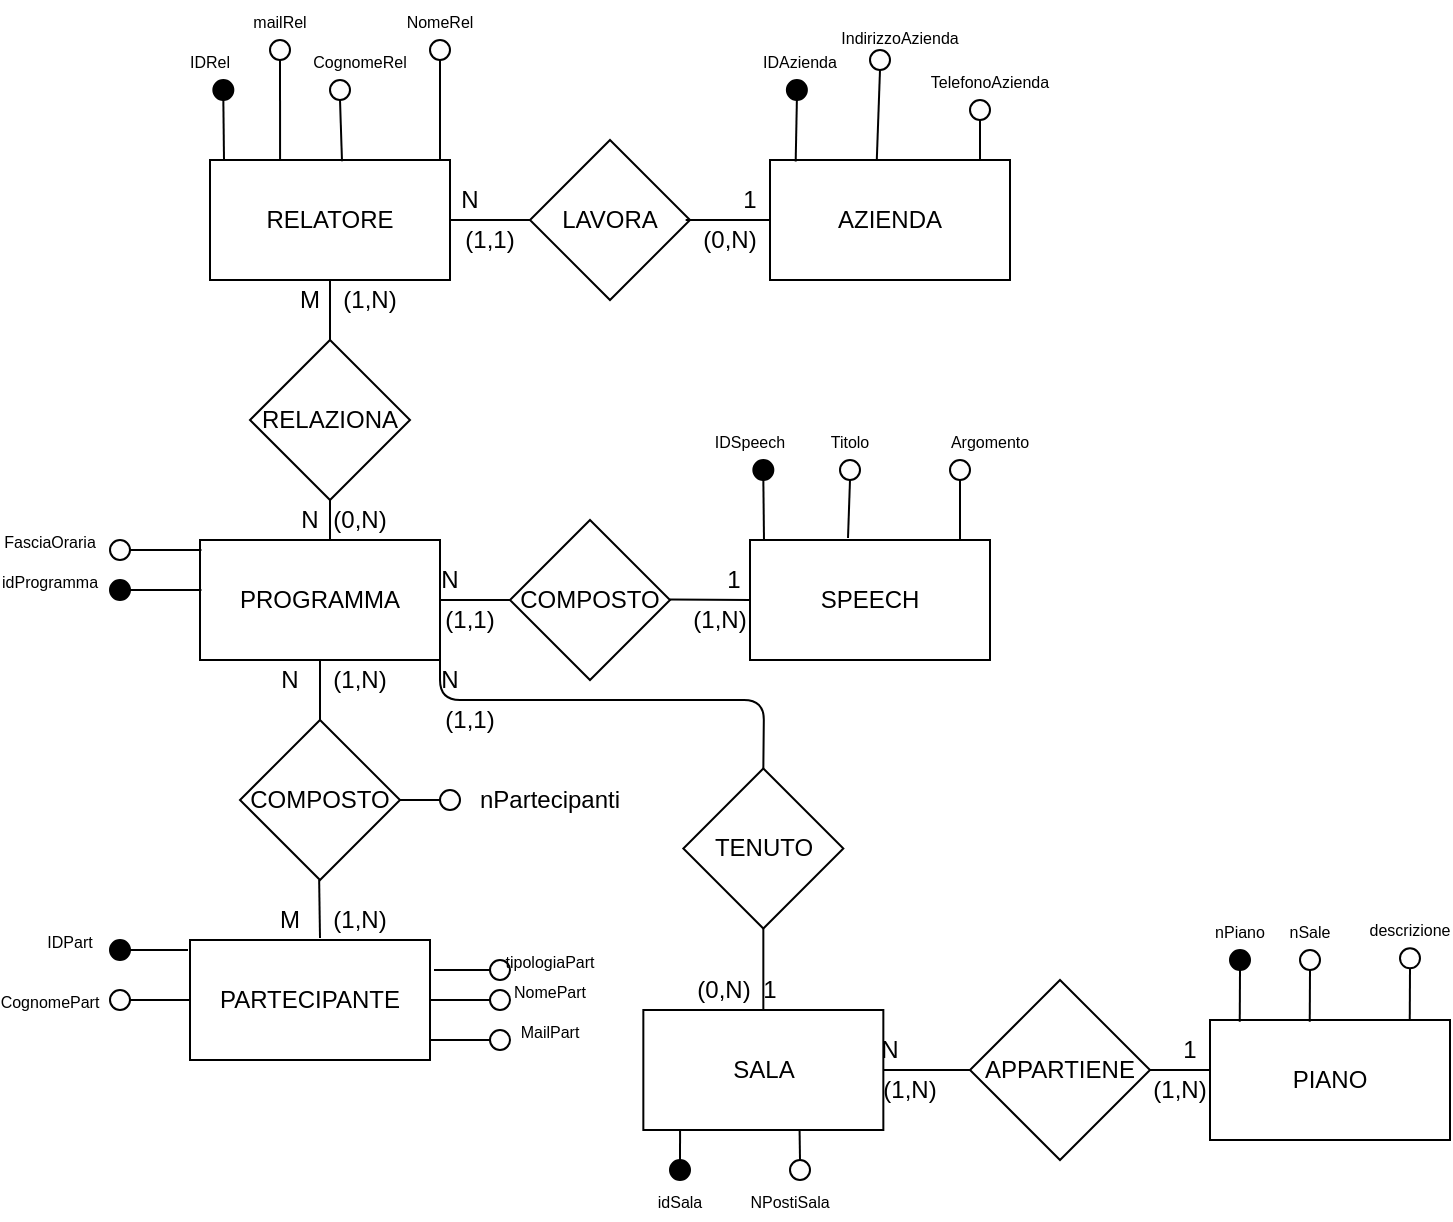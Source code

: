 <mxfile version="12.7.0" type="device"><diagram id="KVgTnMaVZ3CAqi8y_jDp" name="Page-1"><mxGraphModel dx="723" dy="388" grid="1" gridSize="10" guides="1" tooltips="1" connect="1" arrows="1" fold="1" page="1" pageScale="1" pageWidth="827" pageHeight="1169" math="0" shadow="0"><root><mxCell id="0"/><mxCell id="1" parent="0"/><mxCell id="FpLZOO_VPvzSZYmG7TCw-1" value="RELATORE" style="rounded=0;whiteSpace=wrap;html=1;" parent="1" vertex="1"><mxGeometry x="120" y="170" width="120" height="60" as="geometry"/></mxCell><mxCell id="FpLZOO_VPvzSZYmG7TCw-3" value="" style="ellipse;whiteSpace=wrap;html=1;aspect=fixed;fillColor=#000000;" parent="1" vertex="1"><mxGeometry x="121.67" y="130" width="10" height="10" as="geometry"/></mxCell><mxCell id="FpLZOO_VPvzSZYmG7TCw-4" value="" style="ellipse;whiteSpace=wrap;html=1;aspect=fixed;" parent="1" vertex="1"><mxGeometry x="150" y="110" width="10" height="10" as="geometry"/></mxCell><mxCell id="FpLZOO_VPvzSZYmG7TCw-5" value="" style="ellipse;whiteSpace=wrap;html=1;aspect=fixed;" parent="1" vertex="1"><mxGeometry x="180" y="130" width="10" height="10" as="geometry"/></mxCell><mxCell id="FpLZOO_VPvzSZYmG7TCw-6" value="" style="ellipse;whiteSpace=wrap;html=1;aspect=fixed;" parent="1" vertex="1"><mxGeometry x="230" y="110" width="10" height="10" as="geometry"/></mxCell><mxCell id="FpLZOO_VPvzSZYmG7TCw-7" value="" style="endArrow=none;html=1;entryX=0.5;entryY=1;entryDx=0;entryDy=0;" parent="1" target="FpLZOO_VPvzSZYmG7TCw-3" edge="1"><mxGeometry width="50" height="50" relative="1" as="geometry"><mxPoint x="127" y="170" as="sourcePoint"/><mxPoint x="300" y="110" as="targetPoint"/></mxGeometry></mxCell><mxCell id="FpLZOO_VPvzSZYmG7TCw-8" value="" style="endArrow=none;html=1;exitX=0.5;exitY=1;exitDx=0;exitDy=0;entryX=0.292;entryY=0;entryDx=0;entryDy=0;entryPerimeter=0;" parent="1" source="FpLZOO_VPvzSZYmG7TCw-4" target="FpLZOO_VPvzSZYmG7TCw-1" edge="1"><mxGeometry width="50" height="50" relative="1" as="geometry"><mxPoint x="260" y="170" as="sourcePoint"/><mxPoint x="310" y="120" as="targetPoint"/></mxGeometry></mxCell><mxCell id="FpLZOO_VPvzSZYmG7TCw-9" value="" style="endArrow=none;html=1;entryX=0.5;entryY=1;entryDx=0;entryDy=0;exitX=0.55;exitY=0.011;exitDx=0;exitDy=0;exitPerimeter=0;" parent="1" source="FpLZOO_VPvzSZYmG7TCw-1" target="FpLZOO_VPvzSZYmG7TCw-5" edge="1"><mxGeometry width="50" height="50" relative="1" as="geometry"><mxPoint x="300" y="160" as="sourcePoint"/><mxPoint x="350" y="110" as="targetPoint"/></mxGeometry></mxCell><mxCell id="FpLZOO_VPvzSZYmG7TCw-10" value="" style="endArrow=none;html=1;entryX=0.5;entryY=1;entryDx=0;entryDy=0;" parent="1" target="FpLZOO_VPvzSZYmG7TCw-6" edge="1"><mxGeometry width="50" height="50" relative="1" as="geometry"><mxPoint x="235" y="170" as="sourcePoint"/><mxPoint x="330" y="120" as="targetPoint"/></mxGeometry></mxCell><mxCell id="FpLZOO_VPvzSZYmG7TCw-11" value="&lt;font style=&quot;font-size: 8px&quot;&gt;IDRel&lt;/font&gt;" style="text;html=1;strokeColor=none;fillColor=none;align=center;verticalAlign=middle;whiteSpace=wrap;rounded=0;" parent="1" vertex="1"><mxGeometry x="100" y="110" width="40" height="20" as="geometry"/></mxCell><mxCell id="FpLZOO_VPvzSZYmG7TCw-12" value="&lt;font style=&quot;font-size: 8px&quot;&gt;mailRel&lt;/font&gt;" style="text;html=1;strokeColor=none;fillColor=none;align=center;verticalAlign=middle;whiteSpace=wrap;rounded=0;" parent="1" vertex="1"><mxGeometry x="135" y="90" width="40" height="20" as="geometry"/></mxCell><mxCell id="FpLZOO_VPvzSZYmG7TCw-13" value="&lt;font style=&quot;font-size: 8px&quot;&gt;CognomeRel&lt;/font&gt;" style="text;html=1;strokeColor=none;fillColor=none;align=center;verticalAlign=middle;whiteSpace=wrap;rounded=0;" parent="1" vertex="1"><mxGeometry x="175" y="110" width="40" height="20" as="geometry"/></mxCell><mxCell id="FpLZOO_VPvzSZYmG7TCw-15" value="&lt;font style=&quot;font-size: 8px&quot;&gt;NomeRel&lt;/font&gt;" style="text;html=1;strokeColor=none;fillColor=none;align=center;verticalAlign=middle;whiteSpace=wrap;rounded=0;" parent="1" vertex="1"><mxGeometry x="215" y="90" width="40" height="20" as="geometry"/></mxCell><mxCell id="FpLZOO_VPvzSZYmG7TCw-16" value="LAVORA" style="rhombus;whiteSpace=wrap;html=1;fillColor=none;" parent="1" vertex="1"><mxGeometry x="280" y="160" width="80" height="80" as="geometry"/></mxCell><mxCell id="FpLZOO_VPvzSZYmG7TCw-17" value="" style="endArrow=none;html=1;exitX=1;exitY=0.5;exitDx=0;exitDy=0;entryX=0;entryY=0.5;entryDx=0;entryDy=0;" parent="1" source="FpLZOO_VPvzSZYmG7TCw-1" target="FpLZOO_VPvzSZYmG7TCw-16" edge="1"><mxGeometry width="50" height="50" relative="1" as="geometry"><mxPoint x="270" y="260" as="sourcePoint"/><mxPoint x="320" y="210" as="targetPoint"/></mxGeometry></mxCell><mxCell id="FpLZOO_VPvzSZYmG7TCw-18" value="" style="endArrow=none;html=1;exitX=1;exitY=0.5;exitDx=0;exitDy=0;" parent="1" edge="1"><mxGeometry width="50" height="50" relative="1" as="geometry"><mxPoint x="357.83" y="200" as="sourcePoint"/><mxPoint x="400" y="200" as="targetPoint"/></mxGeometry></mxCell><mxCell id="FpLZOO_VPvzSZYmG7TCw-19" value="AZIENDA" style="rounded=0;whiteSpace=wrap;html=1;" parent="1" vertex="1"><mxGeometry x="400" y="170" width="120" height="60" as="geometry"/></mxCell><mxCell id="FpLZOO_VPvzSZYmG7TCw-20" value="" style="ellipse;whiteSpace=wrap;html=1;aspect=fixed;fillColor=#000000;" parent="1" vertex="1"><mxGeometry x="408.44" y="130" width="10" height="10" as="geometry"/></mxCell><mxCell id="FpLZOO_VPvzSZYmG7TCw-21" value="" style="ellipse;whiteSpace=wrap;html=1;aspect=fixed;" parent="1" vertex="1"><mxGeometry x="450" y="115" width="10" height="10" as="geometry"/></mxCell><mxCell id="FpLZOO_VPvzSZYmG7TCw-22" value="" style="ellipse;whiteSpace=wrap;html=1;aspect=fixed;" parent="1" vertex="1"><mxGeometry x="500" y="140" width="10" height="10" as="geometry"/></mxCell><mxCell id="FpLZOO_VPvzSZYmG7TCw-24" value="" style="endArrow=none;html=1;entryX=0.5;entryY=1;entryDx=0;entryDy=0;exitX=0.107;exitY=0.012;exitDx=0;exitDy=0;exitPerimeter=0;" parent="1" source="FpLZOO_VPvzSZYmG7TCw-19" target="FpLZOO_VPvzSZYmG7TCw-20" edge="1"><mxGeometry width="50" height="50" relative="1" as="geometry"><mxPoint x="547" y="170" as="sourcePoint"/><mxPoint x="720" y="110" as="targetPoint"/></mxGeometry></mxCell><mxCell id="FpLZOO_VPvzSZYmG7TCw-25" value="" style="endArrow=none;html=1;exitX=0.5;exitY=1;exitDx=0;exitDy=0;entryX=0.445;entryY=-0.002;entryDx=0;entryDy=0;entryPerimeter=0;" parent="1" source="FpLZOO_VPvzSZYmG7TCw-21" target="FpLZOO_VPvzSZYmG7TCw-19" edge="1"><mxGeometry width="50" height="50" relative="1" as="geometry"><mxPoint x="680" y="170" as="sourcePoint"/><mxPoint x="589" y="169" as="targetPoint"/><Array as="points"/></mxGeometry></mxCell><mxCell id="FpLZOO_VPvzSZYmG7TCw-26" value="" style="endArrow=none;html=1;entryX=0.5;entryY=1;entryDx=0;entryDy=0;exitX=0.875;exitY=0.007;exitDx=0;exitDy=0;exitPerimeter=0;" parent="1" source="FpLZOO_VPvzSZYmG7TCw-19" target="FpLZOO_VPvzSZYmG7TCw-22" edge="1"><mxGeometry width="50" height="50" relative="1" as="geometry"><mxPoint x="720" y="160" as="sourcePoint"/><mxPoint x="770" y="110" as="targetPoint"/></mxGeometry></mxCell><mxCell id="FpLZOO_VPvzSZYmG7TCw-28" value="&lt;font style=&quot;font-size: 8px&quot;&gt;IndirizzoAzienda&lt;br&gt;&lt;br&gt;&lt;/font&gt;" style="text;html=1;strokeColor=none;fillColor=none;align=center;verticalAlign=middle;whiteSpace=wrap;rounded=0;" parent="1" vertex="1"><mxGeometry x="445" y="105" width="40" height="20" as="geometry"/></mxCell><mxCell id="FpLZOO_VPvzSZYmG7TCw-29" value="&lt;font style=&quot;font-size: 8px&quot;&gt;TelefonoAzienda&lt;/font&gt;" style="text;html=1;strokeColor=none;fillColor=none;align=center;verticalAlign=middle;whiteSpace=wrap;rounded=0;" parent="1" vertex="1"><mxGeometry x="490" y="120" width="40" height="20" as="geometry"/></mxCell><mxCell id="FpLZOO_VPvzSZYmG7TCw-30" value="&lt;font style=&quot;font-size: 8px&quot;&gt;IDAzienda&lt;/font&gt;" style="text;html=1;strokeColor=none;fillColor=none;align=center;verticalAlign=middle;whiteSpace=wrap;rounded=0;" parent="1" vertex="1"><mxGeometry x="395" y="110" width="40" height="20" as="geometry"/></mxCell><mxCell id="FpLZOO_VPvzSZYmG7TCw-31" value="N" style="text;html=1;strokeColor=none;fillColor=none;align=center;verticalAlign=middle;whiteSpace=wrap;rounded=0;" parent="1" vertex="1"><mxGeometry x="230" y="180" width="40" height="20" as="geometry"/></mxCell><mxCell id="FpLZOO_VPvzSZYmG7TCw-32" value="1" style="text;html=1;strokeColor=none;fillColor=none;align=center;verticalAlign=middle;whiteSpace=wrap;rounded=0;" parent="1" vertex="1"><mxGeometry x="370.0" y="180" width="40" height="20" as="geometry"/></mxCell><mxCell id="FpLZOO_VPvzSZYmG7TCw-33" value="(1,1)" style="text;html=1;strokeColor=none;fillColor=none;align=center;verticalAlign=middle;whiteSpace=wrap;rounded=0;" parent="1" vertex="1"><mxGeometry x="240" y="200" width="40" height="20" as="geometry"/></mxCell><mxCell id="FpLZOO_VPvzSZYmG7TCw-34" value="(0,N)" style="text;html=1;strokeColor=none;fillColor=none;align=center;verticalAlign=middle;whiteSpace=wrap;rounded=0;" parent="1" vertex="1"><mxGeometry x="360" y="200" width="40" height="20" as="geometry"/></mxCell><mxCell id="FpLZOO_VPvzSZYmG7TCw-36" value="RELAZIONA" style="rhombus;whiteSpace=wrap;html=1;fillColor=none;" parent="1" vertex="1"><mxGeometry x="140" y="260" width="80" height="80" as="geometry"/></mxCell><mxCell id="FpLZOO_VPvzSZYmG7TCw-37" value="" style="endArrow=none;html=1;exitX=0.5;exitY=0;exitDx=0;exitDy=0;entryX=0.5;entryY=1;entryDx=0;entryDy=0;" parent="1" source="FpLZOO_VPvzSZYmG7TCw-36" target="FpLZOO_VPvzSZYmG7TCw-1" edge="1"><mxGeometry width="50" height="50" relative="1" as="geometry"><mxPoint x="230" y="410" as="sourcePoint"/><mxPoint x="280" y="360" as="targetPoint"/></mxGeometry></mxCell><mxCell id="FpLZOO_VPvzSZYmG7TCw-39" value="PROGRAMMA" style="rounded=0;whiteSpace=wrap;html=1;" parent="1" vertex="1"><mxGeometry x="115" y="360" width="120" height="60" as="geometry"/></mxCell><mxCell id="FpLZOO_VPvzSZYmG7TCw-40" value="" style="ellipse;whiteSpace=wrap;html=1;aspect=fixed;fillColor=none;" parent="1" vertex="1"><mxGeometry x="70.0" y="360" width="10" height="10" as="geometry"/></mxCell><mxCell id="FpLZOO_VPvzSZYmG7TCw-43" value="" style="endArrow=none;html=1;entryX=1;entryY=0.5;entryDx=0;entryDy=0;exitX=0.006;exitY=0.083;exitDx=0;exitDy=0;exitPerimeter=0;" parent="1" source="FpLZOO_VPvzSZYmG7TCw-39" target="FpLZOO_VPvzSZYmG7TCw-40" edge="1"><mxGeometry width="50" height="50" relative="1" as="geometry"><mxPoint x="125" y="359" as="sourcePoint"/><mxPoint x="295" y="300" as="targetPoint"/></mxGeometry></mxCell><mxCell id="FpLZOO_VPvzSZYmG7TCw-48" value="&lt;font style=&quot;font-size: 8px&quot;&gt;FasciaOraria&lt;/font&gt;" style="text;html=1;strokeColor=none;fillColor=none;align=center;verticalAlign=middle;whiteSpace=wrap;rounded=0;" parent="1" vertex="1"><mxGeometry x="20" y="350" width="40" height="20" as="geometry"/></mxCell><mxCell id="FpLZOO_VPvzSZYmG7TCw-49" value="COMPOSTO" style="rhombus;whiteSpace=wrap;html=1;fillColor=none;" parent="1" vertex="1"><mxGeometry x="270" y="350" width="80" height="80" as="geometry"/></mxCell><mxCell id="FpLZOO_VPvzSZYmG7TCw-50" value="" style="endArrow=none;html=1;exitX=1;exitY=0.5;exitDx=0;exitDy=0;entryX=0;entryY=0.5;entryDx=0;entryDy=0;" parent="1" target="FpLZOO_VPvzSZYmG7TCw-49" edge="1"><mxGeometry width="50" height="50" relative="1" as="geometry"><mxPoint x="235" y="390" as="sourcePoint"/><mxPoint x="315" y="400" as="targetPoint"/></mxGeometry></mxCell><mxCell id="FpLZOO_VPvzSZYmG7TCw-52" value="SPEECH" style="rounded=0;whiteSpace=wrap;html=1;" parent="1" vertex="1"><mxGeometry x="390.0" y="360" width="120" height="60" as="geometry"/></mxCell><mxCell id="FpLZOO_VPvzSZYmG7TCw-53" value="" style="ellipse;whiteSpace=wrap;html=1;aspect=fixed;fillColor=#000000;" parent="1" vertex="1"><mxGeometry x="391.67" y="320" width="10" height="10" as="geometry"/></mxCell><mxCell id="FpLZOO_VPvzSZYmG7TCw-54" value="" style="ellipse;whiteSpace=wrap;html=1;aspect=fixed;" parent="1" vertex="1"><mxGeometry x="435.0" y="320" width="10" height="10" as="geometry"/></mxCell><mxCell id="FpLZOO_VPvzSZYmG7TCw-55" value="" style="ellipse;whiteSpace=wrap;html=1;aspect=fixed;" parent="1" vertex="1"><mxGeometry x="490" y="320" width="10" height="10" as="geometry"/></mxCell><mxCell id="FpLZOO_VPvzSZYmG7TCw-56" value="" style="endArrow=none;html=1;entryX=0.5;entryY=1;entryDx=0;entryDy=0;" parent="1" target="FpLZOO_VPvzSZYmG7TCw-53" edge="1"><mxGeometry width="50" height="50" relative="1" as="geometry"><mxPoint x="397.0" y="360" as="sourcePoint"/><mxPoint x="570" y="300" as="targetPoint"/></mxGeometry></mxCell><mxCell id="FpLZOO_VPvzSZYmG7TCw-57" value="" style="endArrow=none;html=1;exitX=0.5;exitY=1;exitDx=0;exitDy=0;" parent="1" source="FpLZOO_VPvzSZYmG7TCw-54" edge="1"><mxGeometry width="50" height="50" relative="1" as="geometry"><mxPoint x="530" y="360" as="sourcePoint"/><mxPoint x="439.0" y="359" as="targetPoint"/><Array as="points"/></mxGeometry></mxCell><mxCell id="FpLZOO_VPvzSZYmG7TCw-58" value="" style="endArrow=none;html=1;entryX=0.5;entryY=1;entryDx=0;entryDy=0;exitX=0.875;exitY=0.007;exitDx=0;exitDy=0;exitPerimeter=0;" parent="1" source="FpLZOO_VPvzSZYmG7TCw-52" target="FpLZOO_VPvzSZYmG7TCw-55" edge="1"><mxGeometry width="50" height="50" relative="1" as="geometry"><mxPoint x="570" y="350" as="sourcePoint"/><mxPoint x="620" y="300" as="targetPoint"/></mxGeometry></mxCell><mxCell id="FpLZOO_VPvzSZYmG7TCw-59" value="&lt;font style=&quot;font-size: 8px&quot;&gt;Titolo&lt;br&gt;&lt;/font&gt;" style="text;html=1;strokeColor=none;fillColor=none;align=center;verticalAlign=middle;whiteSpace=wrap;rounded=0;" parent="1" vertex="1"><mxGeometry x="420.0" y="300" width="40" height="20" as="geometry"/></mxCell><mxCell id="FpLZOO_VPvzSZYmG7TCw-60" value="&lt;font style=&quot;font-size: 8px&quot;&gt;Argomento&lt;/font&gt;" style="text;html=1;strokeColor=none;fillColor=none;align=center;verticalAlign=middle;whiteSpace=wrap;rounded=0;" parent="1" vertex="1"><mxGeometry x="490" y="300" width="40" height="20" as="geometry"/></mxCell><mxCell id="FpLZOO_VPvzSZYmG7TCw-61" value="&lt;font style=&quot;font-size: 8px&quot;&gt;IDSpeech&lt;/font&gt;" style="text;html=1;strokeColor=none;fillColor=none;align=center;verticalAlign=middle;whiteSpace=wrap;rounded=0;" parent="1" vertex="1"><mxGeometry x="370" y="300" width="40" height="20" as="geometry"/></mxCell><mxCell id="FpLZOO_VPvzSZYmG7TCw-62" value="COMPOSTO" style="rhombus;whiteSpace=wrap;html=1;fillColor=none;" parent="1" vertex="1"><mxGeometry x="135" y="450" width="80" height="80" as="geometry"/></mxCell><mxCell id="FpLZOO_VPvzSZYmG7TCw-63" value="" style="endArrow=none;html=1;exitX=0.5;exitY=0;exitDx=0;exitDy=0;entryX=0.5;entryY=1;entryDx=0;entryDy=0;" parent="1" source="FpLZOO_VPvzSZYmG7TCw-62" target="FpLZOO_VPvzSZYmG7TCw-39" edge="1"><mxGeometry width="50" height="50" relative="1" as="geometry"><mxPoint x="170" y="500" as="sourcePoint"/><mxPoint x="220" y="450" as="targetPoint"/></mxGeometry></mxCell><mxCell id="FpLZOO_VPvzSZYmG7TCw-64" value="" style="endArrow=none;html=1;entryX=0.5;entryY=1;entryDx=0;entryDy=0;" parent="1" edge="1"><mxGeometry width="50" height="50" relative="1" as="geometry"><mxPoint x="175" y="559" as="sourcePoint"/><mxPoint x="174.58" y="530" as="targetPoint"/></mxGeometry></mxCell><mxCell id="FpLZOO_VPvzSZYmG7TCw-65" value="PARTECIPANTE" style="rounded=0;whiteSpace=wrap;html=1;" parent="1" vertex="1"><mxGeometry x="110.0" y="560" width="120" height="60" as="geometry"/></mxCell><mxCell id="FpLZOO_VPvzSZYmG7TCw-66" value="" style="ellipse;whiteSpace=wrap;html=1;aspect=fixed;fillColor=#000000;" parent="1" vertex="1"><mxGeometry x="70.0" y="560" width="10" height="10" as="geometry"/></mxCell><mxCell id="FpLZOO_VPvzSZYmG7TCw-67" value="" style="ellipse;whiteSpace=wrap;html=1;aspect=fixed;" parent="1" vertex="1"><mxGeometry x="70.0" y="585" width="10" height="10" as="geometry"/></mxCell><mxCell id="FpLZOO_VPvzSZYmG7TCw-68" value="" style="ellipse;whiteSpace=wrap;html=1;aspect=fixed;" parent="1" vertex="1"><mxGeometry x="260.0" y="585" width="10" height="10" as="geometry"/></mxCell><mxCell id="FpLZOO_VPvzSZYmG7TCw-69" value="" style="endArrow=none;html=1;entryX=1;entryY=0.5;entryDx=0;entryDy=0;" parent="1" target="FpLZOO_VPvzSZYmG7TCw-66" edge="1"><mxGeometry width="50" height="50" relative="1" as="geometry"><mxPoint x="109" y="565" as="sourcePoint"/><mxPoint x="290.0" y="500" as="targetPoint"/></mxGeometry></mxCell><mxCell id="FpLZOO_VPvzSZYmG7TCw-70" value="" style="endArrow=none;html=1;exitX=1;exitY=0.5;exitDx=0;exitDy=0;entryX=0;entryY=0.5;entryDx=0;entryDy=0;" parent="1" source="FpLZOO_VPvzSZYmG7TCw-67" target="FpLZOO_VPvzSZYmG7TCw-65" edge="1"><mxGeometry width="50" height="50" relative="1" as="geometry"><mxPoint x="250.0" y="560" as="sourcePoint"/><mxPoint x="107" y="590" as="targetPoint"/><Array as="points"/></mxGeometry></mxCell><mxCell id="FpLZOO_VPvzSZYmG7TCw-71" value="" style="endArrow=none;html=1;exitX=1;exitY=0.5;exitDx=0;exitDy=0;" parent="1" source="FpLZOO_VPvzSZYmG7TCw-65" edge="1"><mxGeometry width="50" height="50" relative="1" as="geometry"><mxPoint x="290.0" y="550" as="sourcePoint"/><mxPoint x="260" y="590" as="targetPoint"/></mxGeometry></mxCell><mxCell id="FpLZOO_VPvzSZYmG7TCw-72" value="&lt;font style=&quot;font-size: 8px&quot;&gt;CognomePart&lt;br&gt;&lt;/font&gt;" style="text;html=1;strokeColor=none;fillColor=none;align=center;verticalAlign=middle;whiteSpace=wrap;rounded=0;" parent="1" vertex="1"><mxGeometry x="20.0" y="580" width="40" height="20" as="geometry"/></mxCell><mxCell id="FpLZOO_VPvzSZYmG7TCw-73" value="&lt;font style=&quot;font-size: 8px&quot;&gt;NomePart&lt;/font&gt;" style="text;html=1;strokeColor=none;fillColor=none;align=center;verticalAlign=middle;whiteSpace=wrap;rounded=0;" parent="1" vertex="1"><mxGeometry x="270.0" y="575" width="40" height="20" as="geometry"/></mxCell><mxCell id="FpLZOO_VPvzSZYmG7TCw-74" value="&lt;font style=&quot;font-size: 8px&quot;&gt;IDPart&lt;/font&gt;" style="text;html=1;strokeColor=none;fillColor=none;align=center;verticalAlign=middle;whiteSpace=wrap;rounded=0;" parent="1" vertex="1"><mxGeometry x="30.0" y="550" width="40" height="20" as="geometry"/></mxCell><mxCell id="FpLZOO_VPvzSZYmG7TCw-75" value="" style="ellipse;whiteSpace=wrap;html=1;aspect=fixed;" parent="1" vertex="1"><mxGeometry x="260.0" y="570" width="10" height="10" as="geometry"/></mxCell><mxCell id="FpLZOO_VPvzSZYmG7TCw-76" value="" style="endArrow=none;html=1;entryX=0;entryY=0.5;entryDx=0;entryDy=0;" parent="1" target="FpLZOO_VPvzSZYmG7TCw-75" edge="1"><mxGeometry width="50" height="50" relative="1" as="geometry"><mxPoint x="232" y="575" as="sourcePoint"/><mxPoint x="390.0" y="550" as="targetPoint"/></mxGeometry></mxCell><mxCell id="FpLZOO_VPvzSZYmG7TCw-77" value="&lt;font style=&quot;font-size: 8px&quot;&gt;tipologiaPart&lt;/font&gt;" style="text;html=1;strokeColor=none;fillColor=none;align=center;verticalAlign=middle;whiteSpace=wrap;rounded=0;" parent="1" vertex="1"><mxGeometry x="270.0" y="560" width="40" height="20" as="geometry"/></mxCell><mxCell id="FpLZOO_VPvzSZYmG7TCw-78" value="" style="ellipse;whiteSpace=wrap;html=1;aspect=fixed;" parent="1" vertex="1"><mxGeometry x="260.0" y="605" width="10" height="10" as="geometry"/></mxCell><mxCell id="FpLZOO_VPvzSZYmG7TCw-79" value="" style="endArrow=none;html=1;exitX=1;exitY=0.5;exitDx=0;exitDy=0;" parent="1" edge="1"><mxGeometry width="50" height="50" relative="1" as="geometry"><mxPoint x="230.0" y="610" as="sourcePoint"/><mxPoint x="260" y="610" as="targetPoint"/></mxGeometry></mxCell><mxCell id="FpLZOO_VPvzSZYmG7TCw-80" value="&lt;font style=&quot;font-size: 8px&quot;&gt;MailPart&lt;/font&gt;" style="text;html=1;strokeColor=none;fillColor=none;align=center;verticalAlign=middle;whiteSpace=wrap;rounded=0;" parent="1" vertex="1"><mxGeometry x="270.0" y="595" width="40" height="20" as="geometry"/></mxCell><mxCell id="FpLZOO_VPvzSZYmG7TCw-82" value="" style="endArrow=none;html=1;exitX=1;exitY=0.5;exitDx=0;exitDy=0;entryX=0;entryY=0.5;entryDx=0;entryDy=0;" parent="1" target="FpLZOO_VPvzSZYmG7TCw-52" edge="1"><mxGeometry width="50" height="50" relative="1" as="geometry"><mxPoint x="350" y="389.8" as="sourcePoint"/><mxPoint x="385" y="389.8" as="targetPoint"/></mxGeometry></mxCell><mxCell id="FpLZOO_VPvzSZYmG7TCw-85" value="TENUTO" style="rhombus;whiteSpace=wrap;html=1;fillColor=none;" parent="1" vertex="1"><mxGeometry x="356.67" y="474.24" width="80" height="80" as="geometry"/></mxCell><mxCell id="FpLZOO_VPvzSZYmG7TCw-86" value="" style="endArrow=none;html=1;exitX=1;exitY=1;exitDx=0;exitDy=0;entryX=0.5;entryY=0;entryDx=0;entryDy=0;" parent="1" source="FpLZOO_VPvzSZYmG7TCw-39" target="FpLZOO_VPvzSZYmG7TCw-85" edge="1"><mxGeometry width="50" height="50" relative="1" as="geometry"><mxPoint x="240" y="420" as="sourcePoint"/><mxPoint x="310" y="460" as="targetPoint"/><Array as="points"><mxPoint x="235" y="440"/><mxPoint x="397" y="440"/></Array></mxGeometry></mxCell><mxCell id="FpLZOO_VPvzSZYmG7TCw-87" value="SALA" style="rounded=0;whiteSpace=wrap;html=1;fillColor=none;" parent="1" vertex="1"><mxGeometry x="336.67" y="595" width="120" height="60" as="geometry"/></mxCell><mxCell id="FpLZOO_VPvzSZYmG7TCw-88" value="" style="endArrow=none;html=1;exitX=0.5;exitY=0;exitDx=0;exitDy=0;entryX=0.5;entryY=1;entryDx=0;entryDy=0;" parent="1" source="FpLZOO_VPvzSZYmG7TCw-87" target="FpLZOO_VPvzSZYmG7TCw-85" edge="1"><mxGeometry width="50" height="50" relative="1" as="geometry"><mxPoint x="430" y="590" as="sourcePoint"/><mxPoint x="480" y="540" as="targetPoint"/></mxGeometry></mxCell><mxCell id="FpLZOO_VPvzSZYmG7TCw-89" value="" style="ellipse;whiteSpace=wrap;html=1;aspect=fixed;fillColor=#000000;" parent="1" vertex="1"><mxGeometry x="350" y="670" width="10" height="10" as="geometry"/></mxCell><mxCell id="FpLZOO_VPvzSZYmG7TCw-90" value="" style="ellipse;whiteSpace=wrap;html=1;aspect=fixed;" parent="1" vertex="1"><mxGeometry x="410.0" y="670" width="10" height="10" as="geometry"/></mxCell><mxCell id="FpLZOO_VPvzSZYmG7TCw-91" value="" style="endArrow=none;html=1;entryX=0.5;entryY=0;entryDx=0;entryDy=0;exitX=0.153;exitY=1;exitDx=0;exitDy=0;exitPerimeter=0;" parent="1" source="FpLZOO_VPvzSZYmG7TCw-87" target="FpLZOO_VPvzSZYmG7TCw-89" edge="1"><mxGeometry width="50" height="50" relative="1" as="geometry"><mxPoint x="444" y="705" as="sourcePoint"/><mxPoint x="625" y="640" as="targetPoint"/></mxGeometry></mxCell><mxCell id="FpLZOO_VPvzSZYmG7TCw-92" value="" style="endArrow=none;html=1;exitX=0.5;exitY=0;exitDx=0;exitDy=0;entryX=0.651;entryY=1;entryDx=0;entryDy=0;entryPerimeter=0;" parent="1" source="FpLZOO_VPvzSZYmG7TCw-90" target="FpLZOO_VPvzSZYmG7TCw-87" edge="1"><mxGeometry width="50" height="50" relative="1" as="geometry"><mxPoint x="585" y="700" as="sourcePoint"/><mxPoint x="445" y="730" as="targetPoint"/><Array as="points"/></mxGeometry></mxCell><mxCell id="FpLZOO_VPvzSZYmG7TCw-93" value="&lt;font style=&quot;font-size: 8px&quot;&gt;NPostiSala&lt;br&gt;&lt;/font&gt;" style="text;html=1;strokeColor=none;fillColor=none;align=center;verticalAlign=middle;whiteSpace=wrap;rounded=0;" parent="1" vertex="1"><mxGeometry x="390.0" y="680" width="40" height="20" as="geometry"/></mxCell><mxCell id="FpLZOO_VPvzSZYmG7TCw-94" value="&lt;font style=&quot;font-size: 8px&quot;&gt;idSala&lt;/font&gt;" style="text;html=1;strokeColor=none;fillColor=none;align=center;verticalAlign=middle;whiteSpace=wrap;rounded=0;" parent="1" vertex="1"><mxGeometry x="335.0" y="680" width="40" height="20" as="geometry"/></mxCell><mxCell id="FpLZOO_VPvzSZYmG7TCw-96" value="" style="endArrow=none;html=1;entryX=0.5;entryY=1;entryDx=0;entryDy=0;" parent="1" edge="1"><mxGeometry width="50" height="50" relative="1" as="geometry"><mxPoint x="180" y="360" as="sourcePoint"/><mxPoint x="180" y="340" as="targetPoint"/></mxGeometry></mxCell><mxCell id="FpLZOO_VPvzSZYmG7TCw-97" value="APPARTIENE" style="rhombus;whiteSpace=wrap;html=1;fillColor=none;" parent="1" vertex="1"><mxGeometry x="500" y="580" width="90" height="90" as="geometry"/></mxCell><mxCell id="FpLZOO_VPvzSZYmG7TCw-98" value="" style="endArrow=none;html=1;exitX=1;exitY=0.5;exitDx=0;exitDy=0;entryX=0;entryY=0.5;entryDx=0;entryDy=0;" parent="1" source="FpLZOO_VPvzSZYmG7TCw-87" target="FpLZOO_VPvzSZYmG7TCw-97" edge="1"><mxGeometry width="50" height="50" relative="1" as="geometry"><mxPoint x="480" y="720" as="sourcePoint"/><mxPoint x="530" y="670" as="targetPoint"/></mxGeometry></mxCell><mxCell id="FpLZOO_VPvzSZYmG7TCw-99" value="" style="endArrow=none;html=1;exitX=1;exitY=0.5;exitDx=0;exitDy=0;" parent="1" source="FpLZOO_VPvzSZYmG7TCw-97" edge="1"><mxGeometry width="50" height="50" relative="1" as="geometry"><mxPoint x="600" y="640" as="sourcePoint"/><mxPoint x="620" y="625" as="targetPoint"/></mxGeometry></mxCell><mxCell id="FpLZOO_VPvzSZYmG7TCw-100" value="PIANO" style="rounded=0;whiteSpace=wrap;html=1;fillColor=none;" parent="1" vertex="1"><mxGeometry x="620" y="600" width="120" height="60" as="geometry"/></mxCell><mxCell id="FpLZOO_VPvzSZYmG7TCw-101" value="" style="ellipse;whiteSpace=wrap;html=1;aspect=fixed;fillColor=#000000;" parent="1" vertex="1"><mxGeometry x="630" y="565" width="10" height="10" as="geometry"/></mxCell><mxCell id="FpLZOO_VPvzSZYmG7TCw-102" value="" style="endArrow=none;html=1;exitX=0.124;exitY=0.014;exitDx=0;exitDy=0;exitPerimeter=0;entryX=0.5;entryY=1;entryDx=0;entryDy=0;" parent="1" source="FpLZOO_VPvzSZYmG7TCw-100" target="FpLZOO_VPvzSZYmG7TCw-101" edge="1"><mxGeometry width="50" height="50" relative="1" as="geometry"><mxPoint x="660" y="590" as="sourcePoint"/><mxPoint x="710" y="540" as="targetPoint"/></mxGeometry></mxCell><mxCell id="FpLZOO_VPvzSZYmG7TCw-103" value="&lt;font style=&quot;font-size: 8px&quot;&gt;nPiano&lt;/font&gt;" style="text;html=1;strokeColor=none;fillColor=none;align=center;verticalAlign=middle;whiteSpace=wrap;rounded=0;" parent="1" vertex="1"><mxGeometry x="615" y="545" width="40" height="20" as="geometry"/></mxCell><mxCell id="FpLZOO_VPvzSZYmG7TCw-104" value="M" style="text;html=1;strokeColor=none;fillColor=none;align=center;verticalAlign=middle;whiteSpace=wrap;rounded=0;" parent="1" vertex="1"><mxGeometry x="150" y="230" width="40" height="20" as="geometry"/></mxCell><mxCell id="FpLZOO_VPvzSZYmG7TCw-105" value="N" style="text;html=1;strokeColor=none;fillColor=none;align=center;verticalAlign=middle;whiteSpace=wrap;rounded=0;" parent="1" vertex="1"><mxGeometry x="150" y="340" width="40" height="20" as="geometry"/></mxCell><mxCell id="FpLZOO_VPvzSZYmG7TCw-106" value="N" style="text;html=1;strokeColor=none;fillColor=none;align=center;verticalAlign=middle;whiteSpace=wrap;rounded=0;" parent="1" vertex="1"><mxGeometry x="140" y="420" width="40" height="20" as="geometry"/></mxCell><mxCell id="FpLZOO_VPvzSZYmG7TCw-107" value="M" style="text;html=1;strokeColor=none;fillColor=none;align=center;verticalAlign=middle;whiteSpace=wrap;rounded=0;" parent="1" vertex="1"><mxGeometry x="140" y="540" width="40" height="20" as="geometry"/></mxCell><mxCell id="FpLZOO_VPvzSZYmG7TCw-108" value="N" style="text;html=1;strokeColor=none;fillColor=none;align=center;verticalAlign=middle;whiteSpace=wrap;rounded=0;" parent="1" vertex="1"><mxGeometry x="220" y="370" width="40" height="20" as="geometry"/></mxCell><mxCell id="FpLZOO_VPvzSZYmG7TCw-109" value="1" style="text;html=1;strokeColor=none;fillColor=none;align=center;verticalAlign=middle;whiteSpace=wrap;rounded=0;" parent="1" vertex="1"><mxGeometry x="361.67" y="370" width="40" height="20" as="geometry"/></mxCell><mxCell id="FpLZOO_VPvzSZYmG7TCw-110" value="N" style="text;html=1;strokeColor=none;fillColor=none;align=center;verticalAlign=middle;whiteSpace=wrap;rounded=0;" parent="1" vertex="1"><mxGeometry x="220" y="420" width="40" height="20" as="geometry"/></mxCell><mxCell id="FpLZOO_VPvzSZYmG7TCw-111" value="N" style="text;html=1;strokeColor=none;fillColor=none;align=center;verticalAlign=middle;whiteSpace=wrap;rounded=0;" parent="1" vertex="1"><mxGeometry x="440" y="605" width="40" height="20" as="geometry"/></mxCell><mxCell id="FpLZOO_VPvzSZYmG7TCw-112" value="1" style="text;html=1;strokeColor=none;fillColor=none;align=center;verticalAlign=middle;whiteSpace=wrap;rounded=0;" parent="1" vertex="1"><mxGeometry x="380" y="575" width="40" height="20" as="geometry"/></mxCell><mxCell id="FpLZOO_VPvzSZYmG7TCw-113" value="1" style="text;html=1;strokeColor=none;fillColor=none;align=center;verticalAlign=middle;whiteSpace=wrap;rounded=0;" parent="1" vertex="1"><mxGeometry x="590" y="605" width="40" height="20" as="geometry"/></mxCell><mxCell id="FpLZOO_VPvzSZYmG7TCw-114" value="(1,N)" style="text;html=1;strokeColor=none;fillColor=none;align=center;verticalAlign=middle;whiteSpace=wrap;rounded=0;" parent="1" vertex="1"><mxGeometry x="450" y="625" width="40" height="20" as="geometry"/></mxCell><mxCell id="FpLZOO_VPvzSZYmG7TCw-115" value="(1,N)" style="text;html=1;strokeColor=none;fillColor=none;align=center;verticalAlign=middle;whiteSpace=wrap;rounded=0;" parent="1" vertex="1"><mxGeometry x="580" y="625" width="50" height="20" as="geometry"/></mxCell><mxCell id="FpLZOO_VPvzSZYmG7TCw-116" value="(0,N)" style="text;html=1;strokeColor=none;fillColor=none;align=center;verticalAlign=middle;whiteSpace=wrap;rounded=0;" parent="1" vertex="1"><mxGeometry x="356.67" y="575" width="40" height="20" as="geometry"/></mxCell><mxCell id="FpLZOO_VPvzSZYmG7TCw-117" value="(1,1)" style="text;html=1;strokeColor=none;fillColor=none;align=center;verticalAlign=middle;whiteSpace=wrap;rounded=0;" parent="1" vertex="1"><mxGeometry x="230" y="440" width="40" height="20" as="geometry"/></mxCell><mxCell id="FpLZOO_VPvzSZYmG7TCw-118" value="(1,N)" style="text;html=1;strokeColor=none;fillColor=none;align=center;verticalAlign=middle;whiteSpace=wrap;rounded=0;" parent="1" vertex="1"><mxGeometry x="175" y="420" width="40" height="20" as="geometry"/></mxCell><mxCell id="FpLZOO_VPvzSZYmG7TCw-119" value="(1,N)" style="text;html=1;strokeColor=none;fillColor=none;align=center;verticalAlign=middle;whiteSpace=wrap;rounded=0;" parent="1" vertex="1"><mxGeometry x="175" y="540" width="40" height="20" as="geometry"/></mxCell><mxCell id="FpLZOO_VPvzSZYmG7TCw-120" value="(1,1)" style="text;html=1;strokeColor=none;fillColor=none;align=center;verticalAlign=middle;whiteSpace=wrap;rounded=0;" parent="1" vertex="1"><mxGeometry x="230" y="390" width="40" height="20" as="geometry"/></mxCell><mxCell id="FpLZOO_VPvzSZYmG7TCw-121" value="(1,N)" style="text;html=1;strokeColor=none;fillColor=none;align=center;verticalAlign=middle;whiteSpace=wrap;rounded=0;" parent="1" vertex="1"><mxGeometry x="355" y="390" width="40" height="20" as="geometry"/></mxCell><mxCell id="FpLZOO_VPvzSZYmG7TCw-122" value="(1,N)" style="text;html=1;strokeColor=none;fillColor=none;align=center;verticalAlign=middle;whiteSpace=wrap;rounded=0;" parent="1" vertex="1"><mxGeometry x="180" y="230" width="40" height="20" as="geometry"/></mxCell><mxCell id="FpLZOO_VPvzSZYmG7TCw-123" value="(0,N)" style="text;html=1;strokeColor=none;fillColor=none;align=center;verticalAlign=middle;whiteSpace=wrap;rounded=0;" parent="1" vertex="1"><mxGeometry x="175" y="340" width="40" height="20" as="geometry"/></mxCell><mxCell id="FpLZOO_VPvzSZYmG7TCw-124" value="" style="ellipse;whiteSpace=wrap;html=1;aspect=fixed;fillColor=#000000;" parent="1" vertex="1"><mxGeometry x="70.0" y="380" width="10" height="10" as="geometry"/></mxCell><mxCell id="FpLZOO_VPvzSZYmG7TCw-125" value="" style="endArrow=none;html=1;entryX=1;entryY=0.5;entryDx=0;entryDy=0;exitX=0.006;exitY=0.083;exitDx=0;exitDy=0;exitPerimeter=0;" parent="1" target="FpLZOO_VPvzSZYmG7TCw-124" edge="1"><mxGeometry width="50" height="50" relative="1" as="geometry"><mxPoint x="115.72" y="384.98" as="sourcePoint"/><mxPoint x="295" y="320" as="targetPoint"/></mxGeometry></mxCell><mxCell id="FpLZOO_VPvzSZYmG7TCw-126" value="&lt;font style=&quot;font-size: 8px&quot;&gt;idProgramma&lt;/font&gt;" style="text;html=1;strokeColor=none;fillColor=none;align=center;verticalAlign=middle;whiteSpace=wrap;rounded=0;" parent="1" vertex="1"><mxGeometry x="20" y="370" width="40" height="20" as="geometry"/></mxCell><mxCell id="6JhclT7hk06x3Cm7UM5M-1" value="" style="ellipse;whiteSpace=wrap;html=1;aspect=fixed;fillColor=none;" parent="1" vertex="1"><mxGeometry x="665" y="565" width="10" height="10" as="geometry"/></mxCell><mxCell id="6JhclT7hk06x3Cm7UM5M-2" value="" style="endArrow=none;html=1;exitX=0.124;exitY=0.014;exitDx=0;exitDy=0;exitPerimeter=0;entryX=0.5;entryY=1;entryDx=0;entryDy=0;" parent="1" target="6JhclT7hk06x3Cm7UM5M-1" edge="1"><mxGeometry width="50" height="50" relative="1" as="geometry"><mxPoint x="669.88" y="600.84" as="sourcePoint"/><mxPoint x="745" y="540" as="targetPoint"/></mxGeometry></mxCell><mxCell id="6JhclT7hk06x3Cm7UM5M-3" value="&lt;font style=&quot;font-size: 8px&quot;&gt;nSale&lt;/font&gt;" style="text;html=1;strokeColor=none;fillColor=none;align=center;verticalAlign=middle;whiteSpace=wrap;rounded=0;" parent="1" vertex="1"><mxGeometry x="650" y="545" width="40" height="20" as="geometry"/></mxCell><mxCell id="6JhclT7hk06x3Cm7UM5M-4" value="" style="ellipse;whiteSpace=wrap;html=1;aspect=fixed;fillColor=none;" parent="1" vertex="1"><mxGeometry x="715" y="564.16" width="10" height="10" as="geometry"/></mxCell><mxCell id="6JhclT7hk06x3Cm7UM5M-5" value="" style="endArrow=none;html=1;exitX=0.124;exitY=0.014;exitDx=0;exitDy=0;exitPerimeter=0;entryX=0.5;entryY=1;entryDx=0;entryDy=0;" parent="1" target="6JhclT7hk06x3Cm7UM5M-4" edge="1"><mxGeometry width="50" height="50" relative="1" as="geometry"><mxPoint x="719.88" y="600" as="sourcePoint"/><mxPoint x="795" y="539.16" as="targetPoint"/></mxGeometry></mxCell><mxCell id="6JhclT7hk06x3Cm7UM5M-6" value="&lt;font style=&quot;font-size: 8px&quot;&gt;descrizione&lt;/font&gt;" style="text;html=1;strokeColor=none;fillColor=none;align=center;verticalAlign=middle;whiteSpace=wrap;rounded=0;" parent="1" vertex="1"><mxGeometry x="700" y="544.16" width="40" height="20" as="geometry"/></mxCell><mxCell id="eBe5Pewrkl0fB1vPReL--1" value="" style="ellipse;whiteSpace=wrap;html=1;aspect=fixed;" vertex="1" parent="1"><mxGeometry x="235.0" y="485" width="10" height="10" as="geometry"/></mxCell><mxCell id="eBe5Pewrkl0fB1vPReL--2" value="" style="endArrow=none;html=1;exitX=1;exitY=0.5;exitDx=0;exitDy=0;entryX=0;entryY=0.5;entryDx=0;entryDy=0;" edge="1" parent="1" source="FpLZOO_VPvzSZYmG7TCw-62" target="eBe5Pewrkl0fB1vPReL--1"><mxGeometry width="50" height="50" relative="1" as="geometry"><mxPoint x="260" y="550" as="sourcePoint"/><mxPoint x="310" y="500" as="targetPoint"/></mxGeometry></mxCell><mxCell id="eBe5Pewrkl0fB1vPReL--3" value="nPartecipanti" style="text;html=1;strokeColor=none;fillColor=none;align=center;verticalAlign=middle;whiteSpace=wrap;rounded=0;" vertex="1" parent="1"><mxGeometry x="270" y="480" width="40" height="20" as="geometry"/></mxCell></root></mxGraphModel></diagram></mxfile>